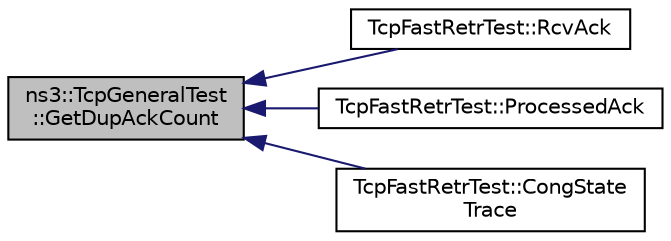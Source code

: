digraph "ns3::TcpGeneralTest::GetDupAckCount"
{
  edge [fontname="Helvetica",fontsize="10",labelfontname="Helvetica",labelfontsize="10"];
  node [fontname="Helvetica",fontsize="10",shape=record];
  rankdir="LR";
  Node1 [label="ns3::TcpGeneralTest\l::GetDupAckCount",height=0.2,width=0.4,color="black", fillcolor="grey75", style="filled", fontcolor="black"];
  Node1 -> Node2 [dir="back",color="midnightblue",fontsize="10",style="solid"];
  Node2 [label="TcpFastRetrTest::RcvAck",height=0.2,width=0.4,color="black", fillcolor="white", style="filled",URL="$df/d85/classTcpFastRetrTest.html#a43e2a765fc73bc35810a5773bf811b90",tooltip="Received ack. "];
  Node1 -> Node3 [dir="back",color="midnightblue",fontsize="10",style="solid"];
  Node3 [label="TcpFastRetrTest::ProcessedAck",height=0.2,width=0.4,color="black", fillcolor="white", style="filled",URL="$df/d85/classTcpFastRetrTest.html#a2e4241361c77f5dad555245c5013ce18",tooltip="Processed ack. "];
  Node1 -> Node4 [dir="back",color="midnightblue",fontsize="10",style="solid"];
  Node4 [label="TcpFastRetrTest::CongState\lTrace",height=0.2,width=0.4,color="black", fillcolor="white", style="filled",URL="$df/d85/classTcpFastRetrTest.html#a7f041e937cfff4c0bedc9fc984bf655d",tooltip="State on Ack state machine changes. "];
}
